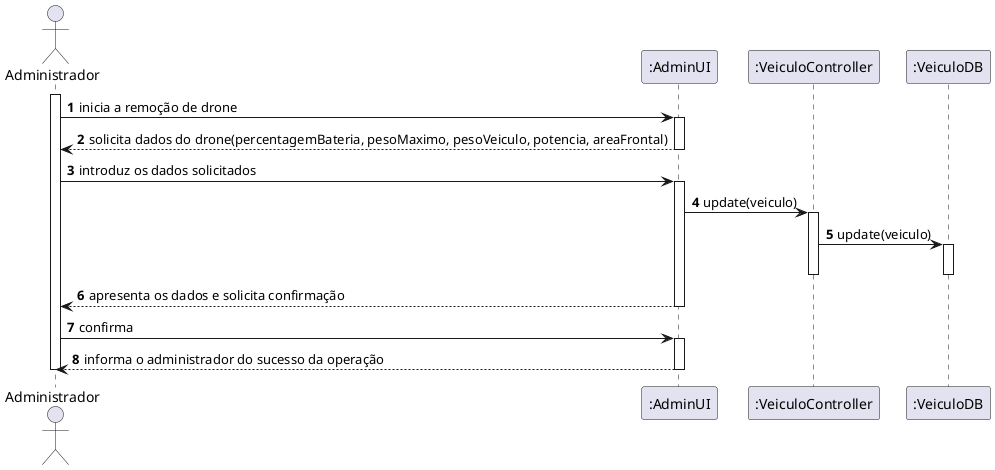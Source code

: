 @startuml
autonumber

actor "Administrador" as ADMIN

participant ":AdminUI" as UI
participant ":VeiculoController" as CTRL
participant ":VeiculoDB" as DRDB


activate ADMIN
ADMIN -> UI : inicia a remoção de drone
activate UI
  
UI --> ADMIN : solicita dados do drone(percentagemBateria, pesoMaximo, pesoVeiculo, potencia, areaFrontal)
deactivate UI

ADMIN -> UI : introduz os dados solicitados
activate UI 
UI -> CTRL : update(veiculo)
activate CTRL
CTRL -> DRDB : update(veiculo)
activate DRDB
deactivate DRDB
deactivate CTRL
UI --> ADMIN : apresenta os dados e solicita confirmação
deactivate UI

ADMIN -> UI : confirma
activate UI
UI --> ADMIN : informa o administrador do sucesso da operação
deactivate UI
deactivate ADMIN

@enduml
